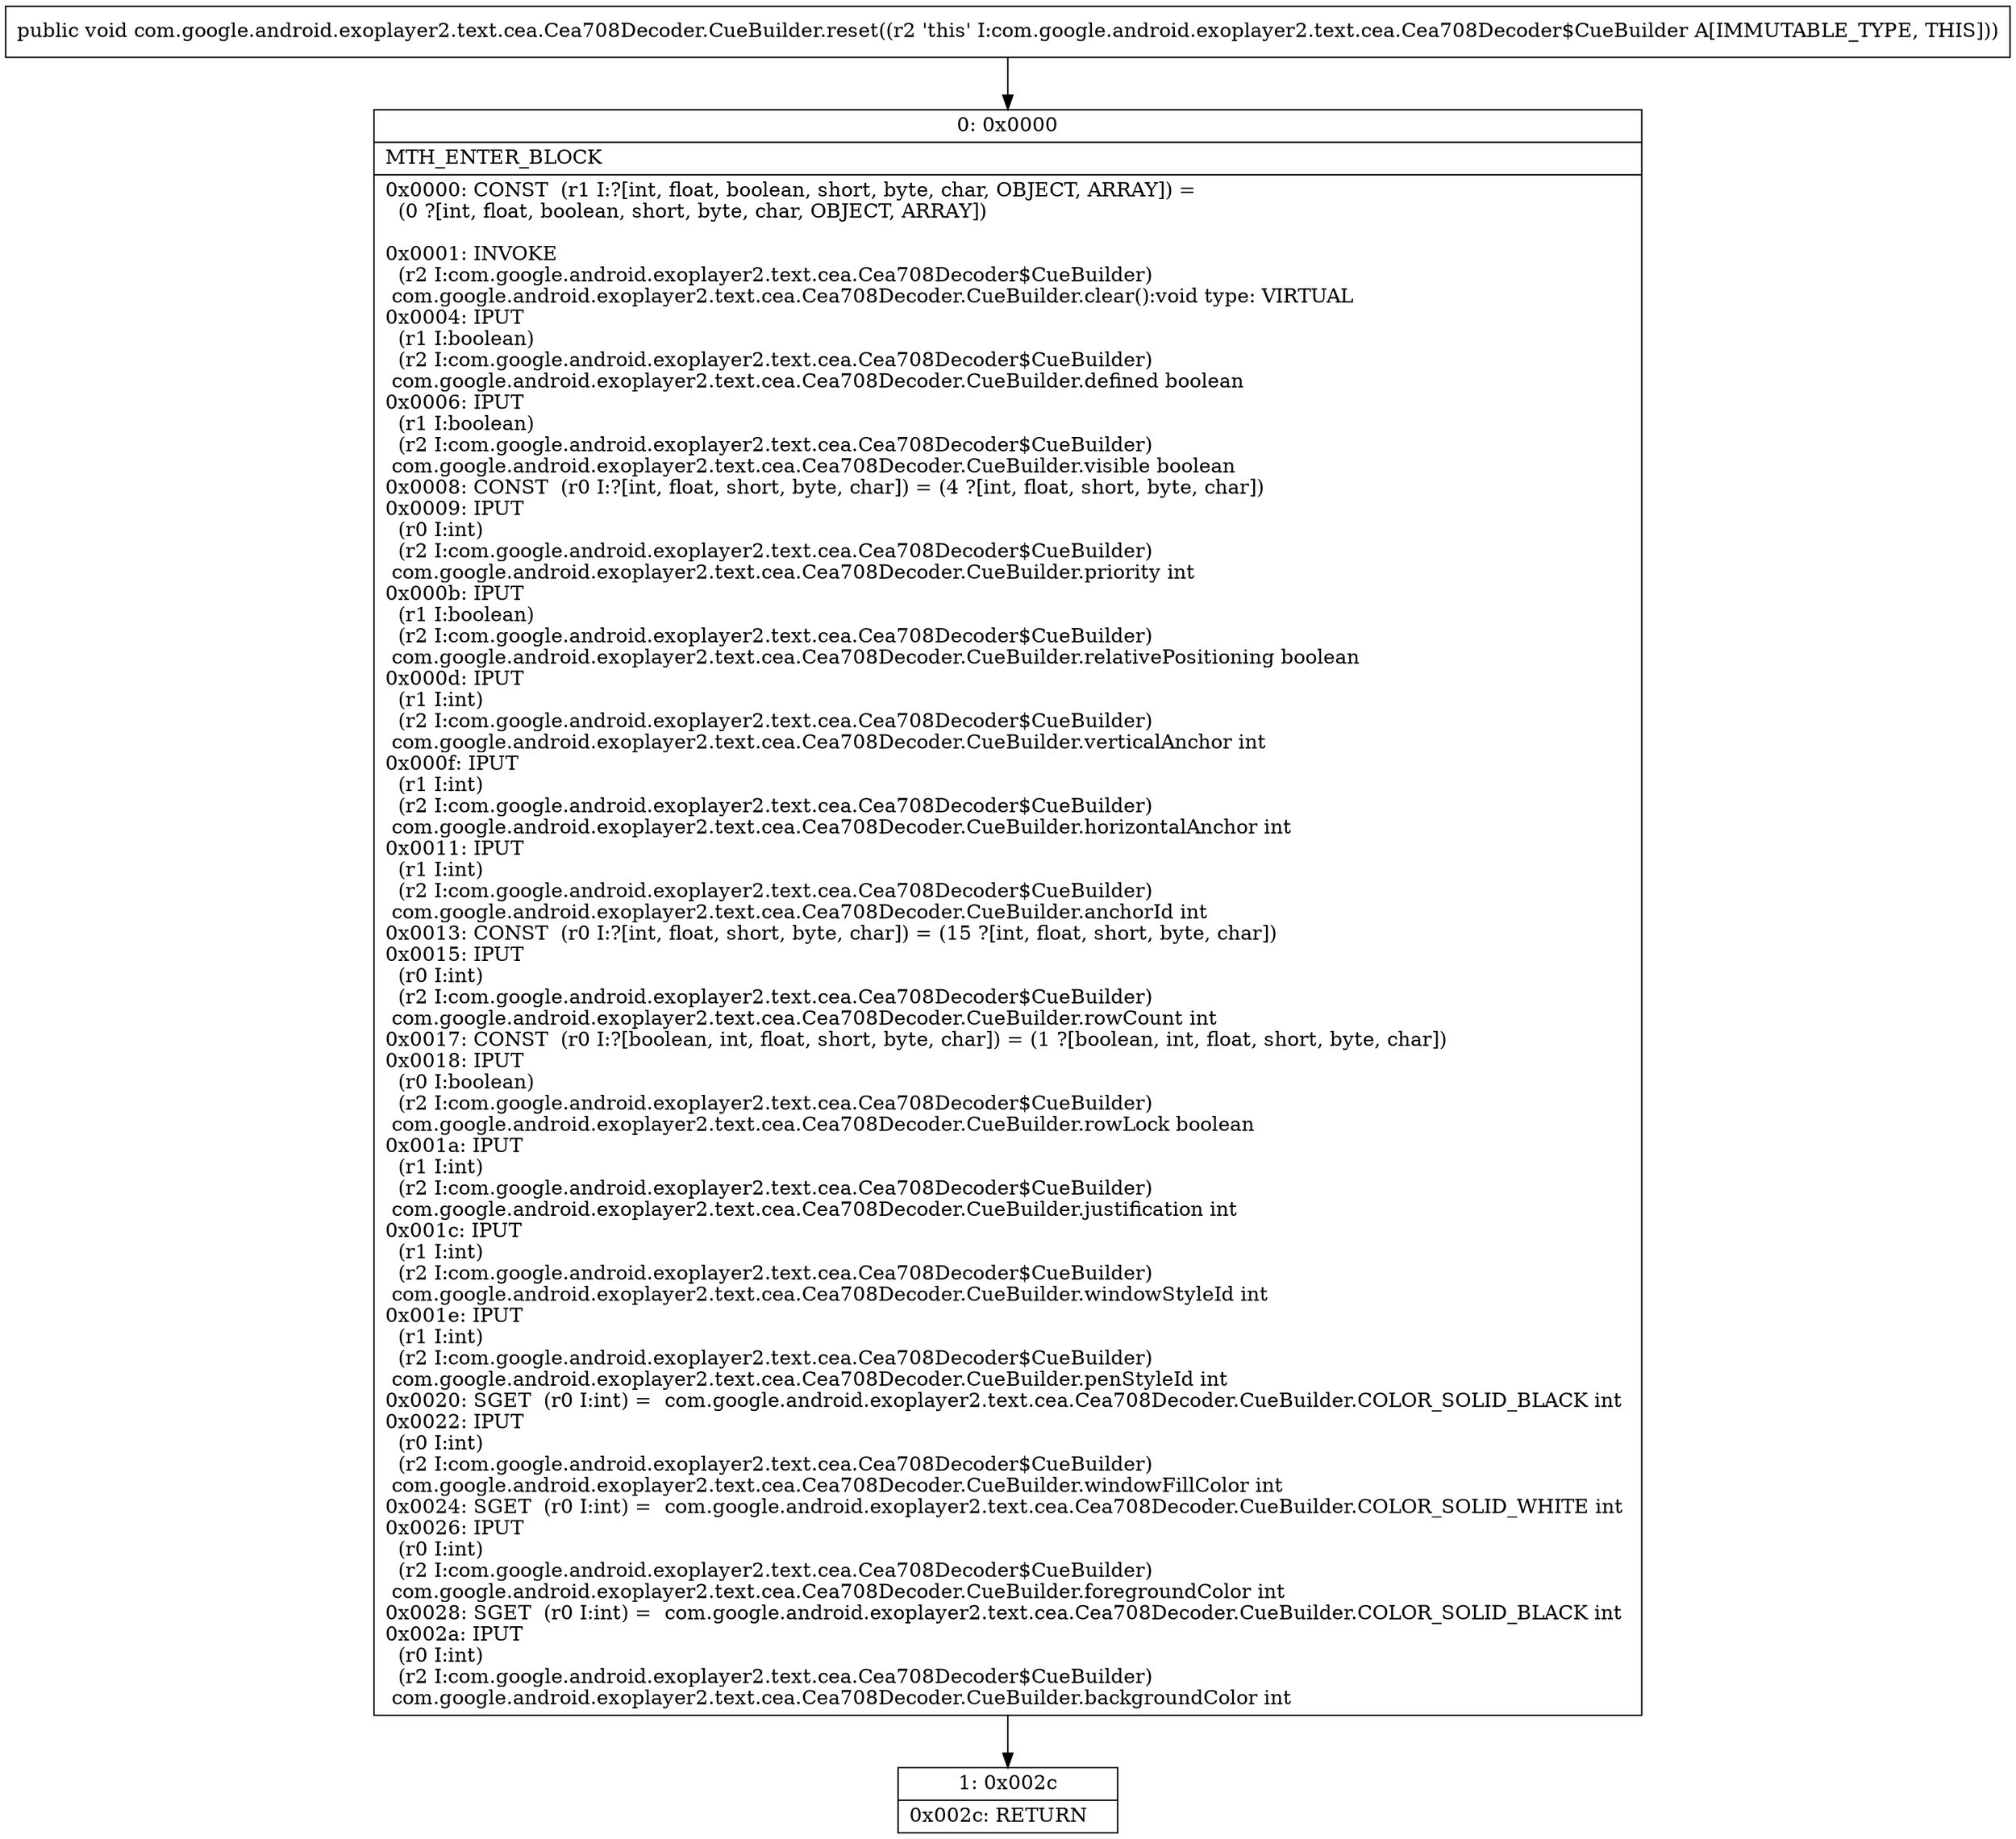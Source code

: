 digraph "CFG forcom.google.android.exoplayer2.text.cea.Cea708Decoder.CueBuilder.reset()V" {
Node_0 [shape=record,label="{0\:\ 0x0000|MTH_ENTER_BLOCK\l|0x0000: CONST  (r1 I:?[int, float, boolean, short, byte, char, OBJECT, ARRAY]) = \l  (0 ?[int, float, boolean, short, byte, char, OBJECT, ARRAY])\l \l0x0001: INVOKE  \l  (r2 I:com.google.android.exoplayer2.text.cea.Cea708Decoder$CueBuilder)\l com.google.android.exoplayer2.text.cea.Cea708Decoder.CueBuilder.clear():void type: VIRTUAL \l0x0004: IPUT  \l  (r1 I:boolean)\l  (r2 I:com.google.android.exoplayer2.text.cea.Cea708Decoder$CueBuilder)\l com.google.android.exoplayer2.text.cea.Cea708Decoder.CueBuilder.defined boolean \l0x0006: IPUT  \l  (r1 I:boolean)\l  (r2 I:com.google.android.exoplayer2.text.cea.Cea708Decoder$CueBuilder)\l com.google.android.exoplayer2.text.cea.Cea708Decoder.CueBuilder.visible boolean \l0x0008: CONST  (r0 I:?[int, float, short, byte, char]) = (4 ?[int, float, short, byte, char]) \l0x0009: IPUT  \l  (r0 I:int)\l  (r2 I:com.google.android.exoplayer2.text.cea.Cea708Decoder$CueBuilder)\l com.google.android.exoplayer2.text.cea.Cea708Decoder.CueBuilder.priority int \l0x000b: IPUT  \l  (r1 I:boolean)\l  (r2 I:com.google.android.exoplayer2.text.cea.Cea708Decoder$CueBuilder)\l com.google.android.exoplayer2.text.cea.Cea708Decoder.CueBuilder.relativePositioning boolean \l0x000d: IPUT  \l  (r1 I:int)\l  (r2 I:com.google.android.exoplayer2.text.cea.Cea708Decoder$CueBuilder)\l com.google.android.exoplayer2.text.cea.Cea708Decoder.CueBuilder.verticalAnchor int \l0x000f: IPUT  \l  (r1 I:int)\l  (r2 I:com.google.android.exoplayer2.text.cea.Cea708Decoder$CueBuilder)\l com.google.android.exoplayer2.text.cea.Cea708Decoder.CueBuilder.horizontalAnchor int \l0x0011: IPUT  \l  (r1 I:int)\l  (r2 I:com.google.android.exoplayer2.text.cea.Cea708Decoder$CueBuilder)\l com.google.android.exoplayer2.text.cea.Cea708Decoder.CueBuilder.anchorId int \l0x0013: CONST  (r0 I:?[int, float, short, byte, char]) = (15 ?[int, float, short, byte, char]) \l0x0015: IPUT  \l  (r0 I:int)\l  (r2 I:com.google.android.exoplayer2.text.cea.Cea708Decoder$CueBuilder)\l com.google.android.exoplayer2.text.cea.Cea708Decoder.CueBuilder.rowCount int \l0x0017: CONST  (r0 I:?[boolean, int, float, short, byte, char]) = (1 ?[boolean, int, float, short, byte, char]) \l0x0018: IPUT  \l  (r0 I:boolean)\l  (r2 I:com.google.android.exoplayer2.text.cea.Cea708Decoder$CueBuilder)\l com.google.android.exoplayer2.text.cea.Cea708Decoder.CueBuilder.rowLock boolean \l0x001a: IPUT  \l  (r1 I:int)\l  (r2 I:com.google.android.exoplayer2.text.cea.Cea708Decoder$CueBuilder)\l com.google.android.exoplayer2.text.cea.Cea708Decoder.CueBuilder.justification int \l0x001c: IPUT  \l  (r1 I:int)\l  (r2 I:com.google.android.exoplayer2.text.cea.Cea708Decoder$CueBuilder)\l com.google.android.exoplayer2.text.cea.Cea708Decoder.CueBuilder.windowStyleId int \l0x001e: IPUT  \l  (r1 I:int)\l  (r2 I:com.google.android.exoplayer2.text.cea.Cea708Decoder$CueBuilder)\l com.google.android.exoplayer2.text.cea.Cea708Decoder.CueBuilder.penStyleId int \l0x0020: SGET  (r0 I:int) =  com.google.android.exoplayer2.text.cea.Cea708Decoder.CueBuilder.COLOR_SOLID_BLACK int \l0x0022: IPUT  \l  (r0 I:int)\l  (r2 I:com.google.android.exoplayer2.text.cea.Cea708Decoder$CueBuilder)\l com.google.android.exoplayer2.text.cea.Cea708Decoder.CueBuilder.windowFillColor int \l0x0024: SGET  (r0 I:int) =  com.google.android.exoplayer2.text.cea.Cea708Decoder.CueBuilder.COLOR_SOLID_WHITE int \l0x0026: IPUT  \l  (r0 I:int)\l  (r2 I:com.google.android.exoplayer2.text.cea.Cea708Decoder$CueBuilder)\l com.google.android.exoplayer2.text.cea.Cea708Decoder.CueBuilder.foregroundColor int \l0x0028: SGET  (r0 I:int) =  com.google.android.exoplayer2.text.cea.Cea708Decoder.CueBuilder.COLOR_SOLID_BLACK int \l0x002a: IPUT  \l  (r0 I:int)\l  (r2 I:com.google.android.exoplayer2.text.cea.Cea708Decoder$CueBuilder)\l com.google.android.exoplayer2.text.cea.Cea708Decoder.CueBuilder.backgroundColor int \l}"];
Node_1 [shape=record,label="{1\:\ 0x002c|0x002c: RETURN   \l}"];
MethodNode[shape=record,label="{public void com.google.android.exoplayer2.text.cea.Cea708Decoder.CueBuilder.reset((r2 'this' I:com.google.android.exoplayer2.text.cea.Cea708Decoder$CueBuilder A[IMMUTABLE_TYPE, THIS])) }"];
MethodNode -> Node_0;
Node_0 -> Node_1;
}

